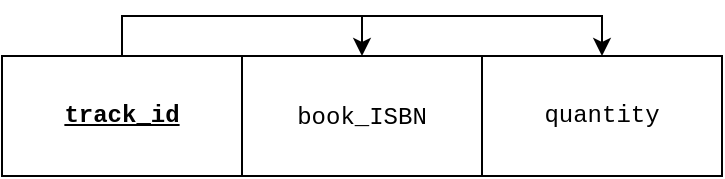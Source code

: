 <mxfile version="21.3.0" type="device">
  <diagram name="Page-1" id="cb9FK4Iv0R1KGRzvZyDY">
    <mxGraphModel dx="200" dy="-1623" grid="1" gridSize="10" guides="1" tooltips="1" connect="1" arrows="1" fold="1" page="1" pageScale="1" pageWidth="850" pageHeight="1100" math="0" shadow="0">
      <root>
        <mxCell id="0" />
        <mxCell id="1" parent="0" />
        <mxCell id="1rkckv4hbHb9w97NL6CZ-4" style="edgeStyle=orthogonalEdgeStyle;rounded=0;orthogonalLoop=1;jettySize=auto;html=1;exitX=0.5;exitY=0;exitDx=0;exitDy=0;entryX=0.5;entryY=0;entryDx=0;entryDy=0;" edge="1" parent="1" source="1rkckv4hbHb9w97NL6CZ-1" target="1rkckv4hbHb9w97NL6CZ-3">
          <mxGeometry relative="1" as="geometry" />
        </mxCell>
        <mxCell id="1rkckv4hbHb9w97NL6CZ-5" style="edgeStyle=orthogonalEdgeStyle;rounded=0;orthogonalLoop=1;jettySize=auto;html=1;exitX=0.5;exitY=0;exitDx=0;exitDy=0;entryX=0.5;entryY=0;entryDx=0;entryDy=0;" edge="1" parent="1" source="1rkckv4hbHb9w97NL6CZ-1" target="1rkckv4hbHb9w97NL6CZ-2">
          <mxGeometry relative="1" as="geometry" />
        </mxCell>
        <mxCell id="1rkckv4hbHb9w97NL6CZ-1" value="&lt;b&gt;&lt;u&gt;track_id&lt;/u&gt;&lt;/b&gt;" style="rounded=0;whiteSpace=wrap;html=1;fontStyle=0;fontFamily=Courier New;" vertex="1" parent="1">
          <mxGeometry x="1290" y="3160" width="120" height="60" as="geometry" />
        </mxCell>
        <mxCell id="1rkckv4hbHb9w97NL6CZ-2" value="quantity" style="rounded=0;whiteSpace=wrap;html=1;fontFamily=Courier New;" vertex="1" parent="1">
          <mxGeometry x="1530" y="3160" width="120" height="60" as="geometry" />
        </mxCell>
        <mxCell id="1rkckv4hbHb9w97NL6CZ-3" value="&lt;font face=&quot;Courier New&quot;&gt;book_ISBN&lt;/font&gt;" style="rounded=0;whiteSpace=wrap;html=1;" vertex="1" parent="1">
          <mxGeometry x="1410" y="3160" width="120" height="60" as="geometry" />
        </mxCell>
      </root>
    </mxGraphModel>
  </diagram>
</mxfile>
